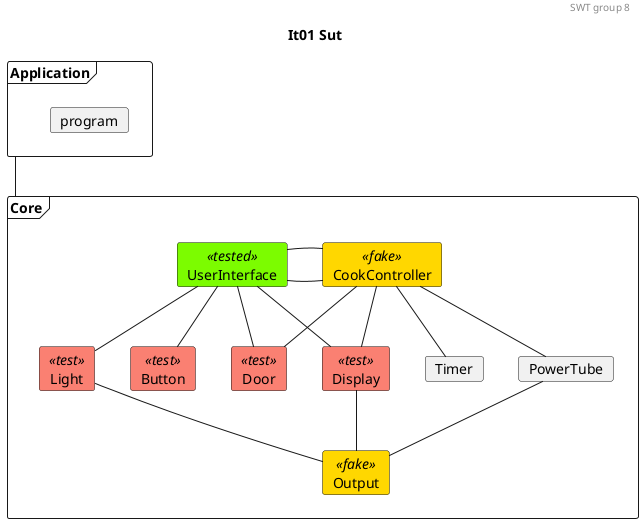 @startuml

'Testing colors:
skinparam card{
    backgroundColor<<tested>> lawngreen
    backgroundColor<<sut>> salmon
    backgroundColor<<test>> salmon
    backgroundColor<<fake>> gold
}

header SWT group 8
title It01 Sut

frame Application{
    card program
}

frame Core{
    card UserInterface<<tested>>
    card CookController<<fake>>

    card Door<<test>>
    card Light<<test>>
    card Timer
    card PowerTube
    card Display<<test>>
    card Output<<fake>>
    card Button<<test>>
}

'Relations projects
' 0. to 1.
Application -- Core

'Relations CookController:
'1.
CookController - UserInterface
'1. to 2.
CookController -- Door
CookController -- Timer
CookController -- PowerTube
CookController -- Display

'Relations UserInterface:
'1.
UserInterface - CookController
'1. to 2.
UserInterface -- Light
UserInterface -- Door
UserInterface -- Display
UserInterface -- Button

' Relations 2. to 3.
Light -- Output
Display -- Output
PowerTube -- Output



@enduml